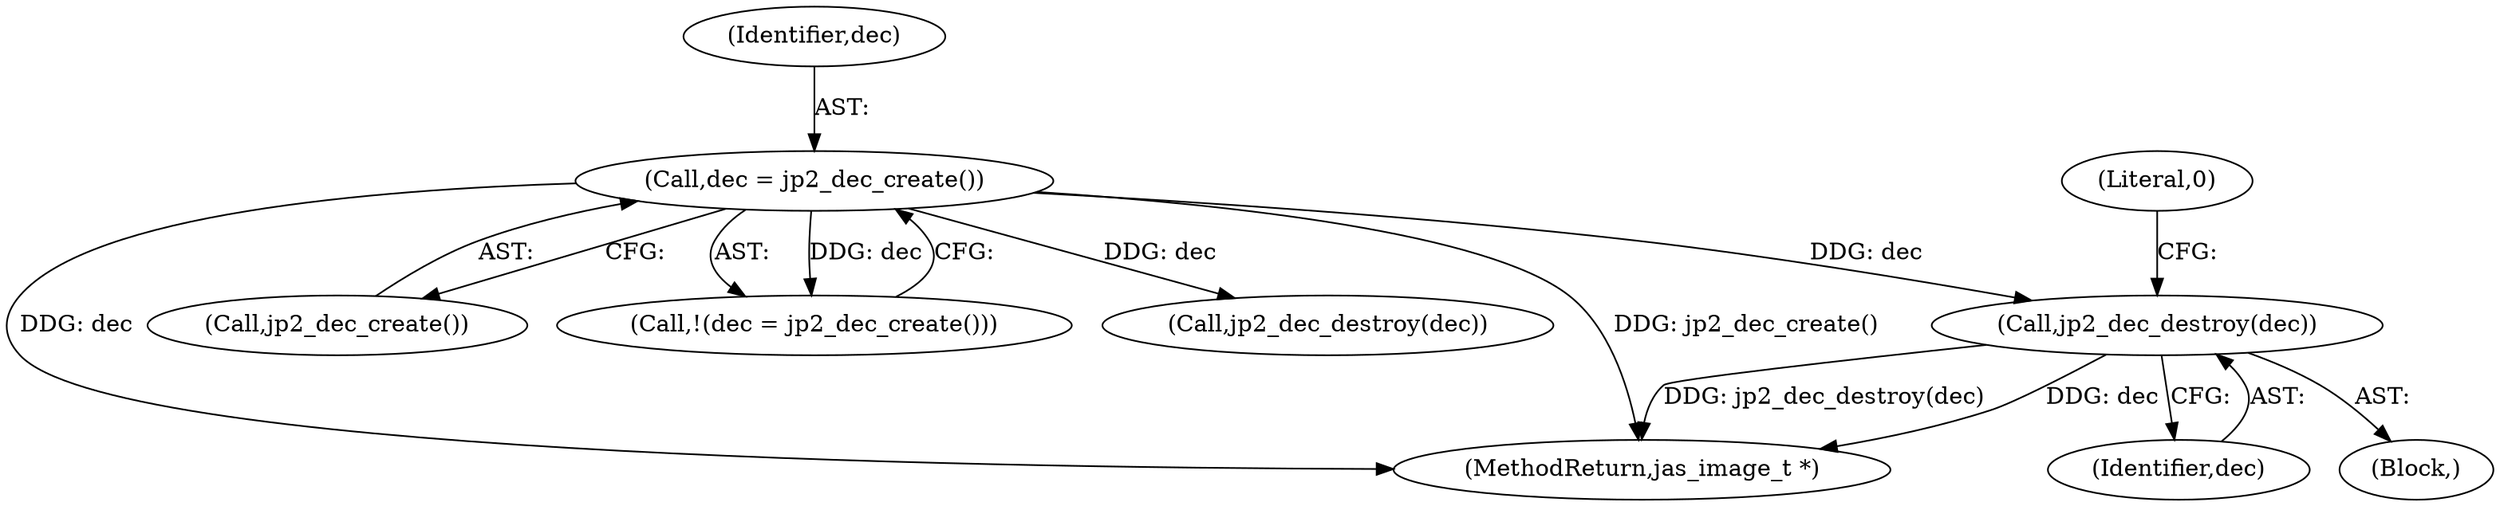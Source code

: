 digraph "0_jasper_d42b2388f7f8e0332c846675133acea151fc557a_33@pointer" {
"1001261" [label="(Call,jp2_dec_destroy(dec))"];
"1000158" [label="(Call,dec = jp2_dec_create())"];
"1000159" [label="(Identifier,dec)"];
"1000160" [label="(Call,jp2_dec_create())"];
"1001264" [label="(Literal,0)"];
"1001261" [label="(Call,jp2_dec_destroy(dec))"];
"1000158" [label="(Call,dec = jp2_dec_create())"];
"1001265" [label="(MethodReturn,jas_image_t *)"];
"1001260" [label="(Block,)"];
"1000157" [label="(Call,!(dec = jp2_dec_create()))"];
"1001248" [label="(Call,jp2_dec_destroy(dec))"];
"1001262" [label="(Identifier,dec)"];
"1001261" -> "1001260"  [label="AST: "];
"1001261" -> "1001262"  [label="CFG: "];
"1001262" -> "1001261"  [label="AST: "];
"1001264" -> "1001261"  [label="CFG: "];
"1001261" -> "1001265"  [label="DDG: dec"];
"1001261" -> "1001265"  [label="DDG: jp2_dec_destroy(dec)"];
"1000158" -> "1001261"  [label="DDG: dec"];
"1000158" -> "1000157"  [label="AST: "];
"1000158" -> "1000160"  [label="CFG: "];
"1000159" -> "1000158"  [label="AST: "];
"1000160" -> "1000158"  [label="AST: "];
"1000157" -> "1000158"  [label="CFG: "];
"1000158" -> "1001265"  [label="DDG: dec"];
"1000158" -> "1001265"  [label="DDG: jp2_dec_create()"];
"1000158" -> "1000157"  [label="DDG: dec"];
"1000158" -> "1001248"  [label="DDG: dec"];
}
